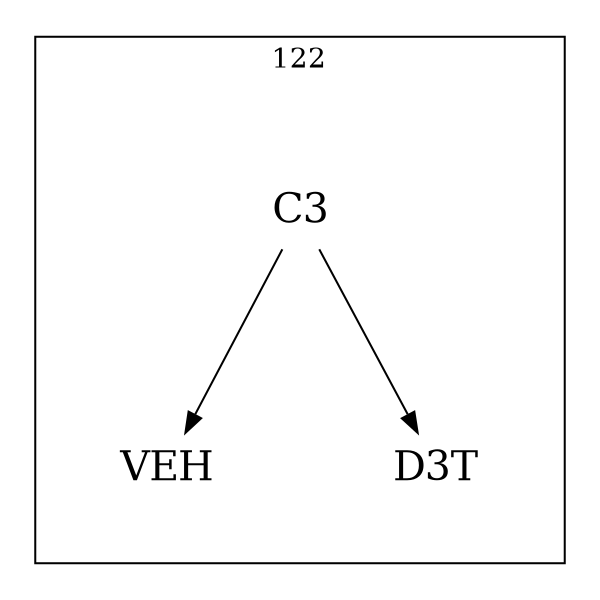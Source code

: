 strict digraph DAGS {
	size = "4,4!" ; ratio ="fill"; subgraph cluster_0{
			labeldoc = "t";
			label = "122";node	[label= VEH, shape = plaintext, fontsize=20] VEH;node	[label= D3T, shape = plaintext, fontsize=20] D3T;node	[label= C3, shape = plaintext, fontsize=20] C3;
C3->VEH;
C3->D3T;
	}}